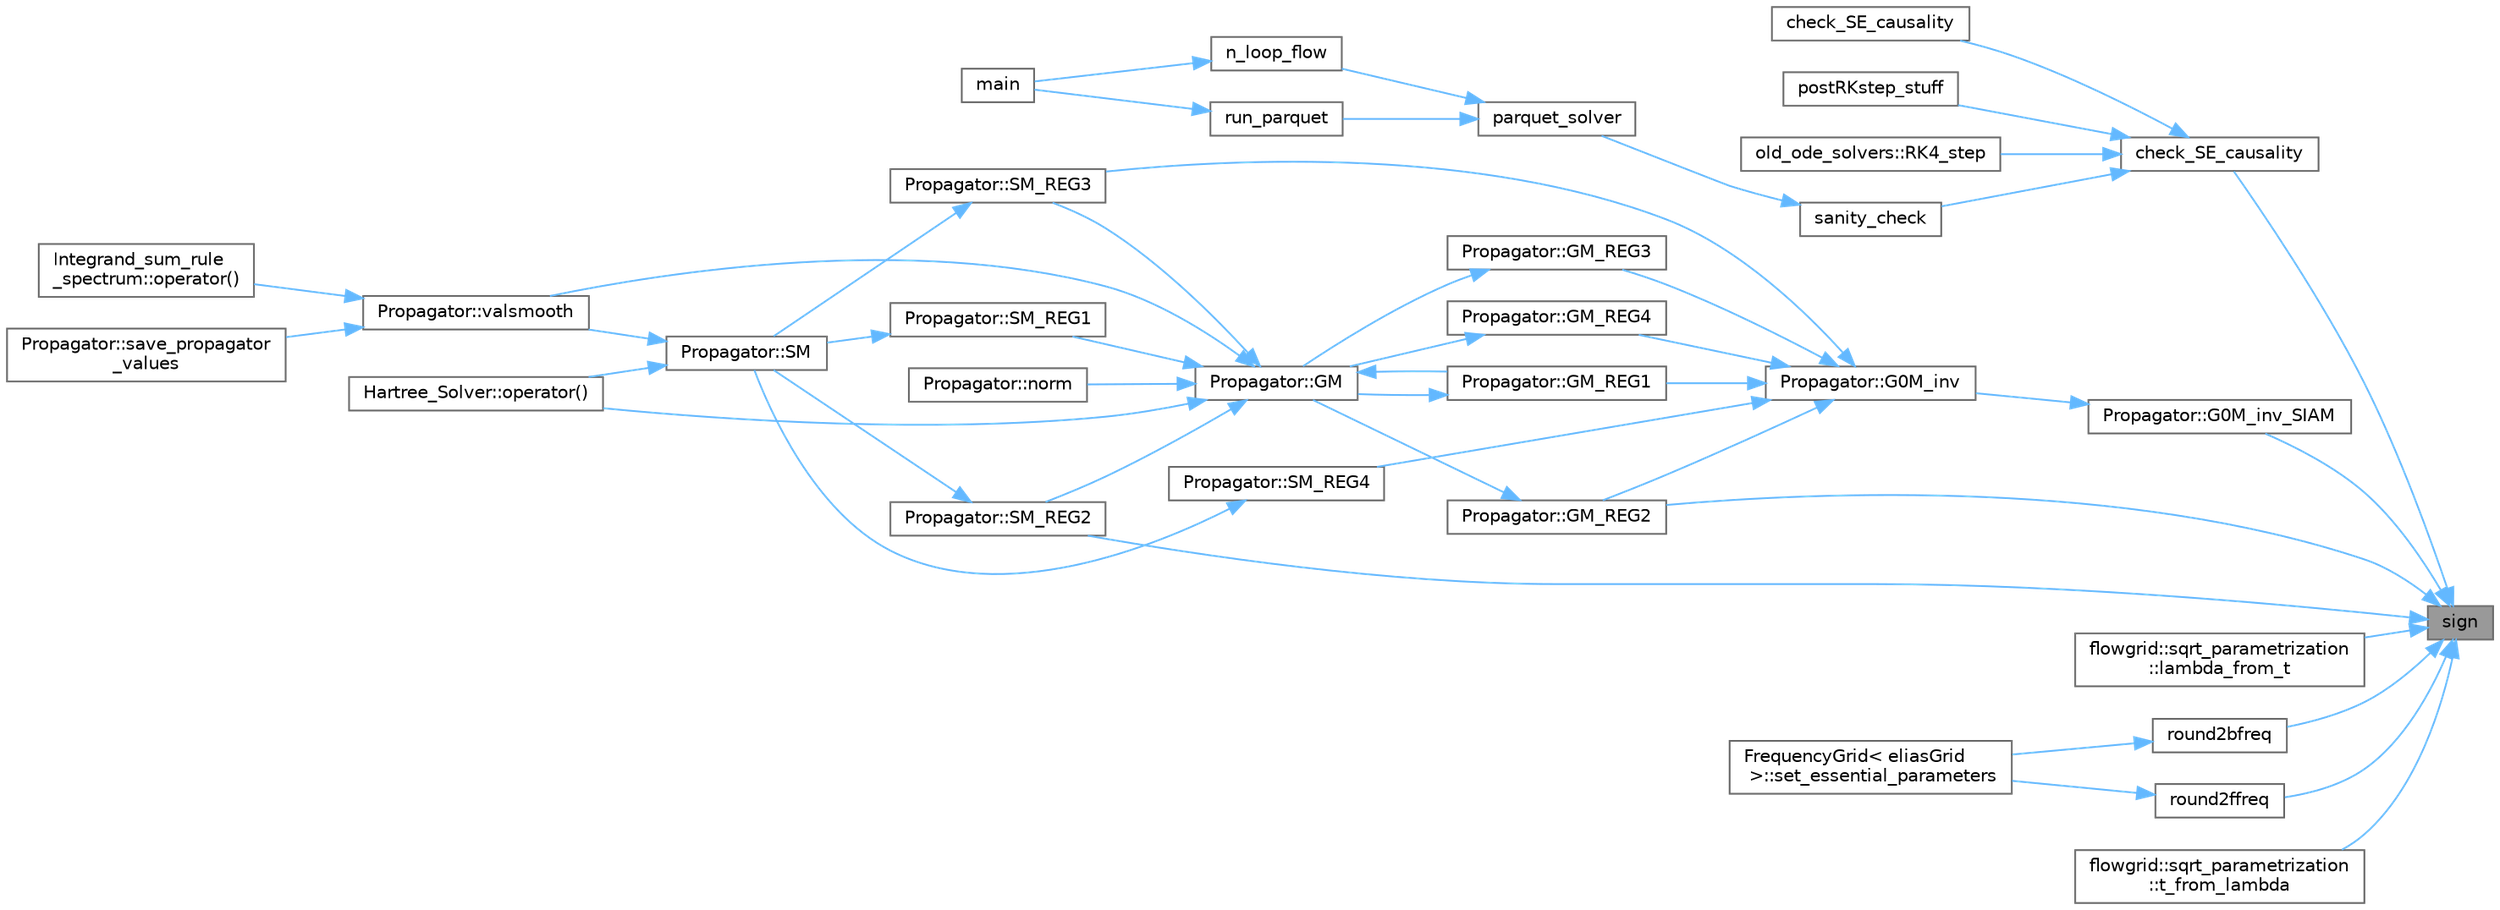 digraph "sign"
{
 // INTERACTIVE_SVG=YES
 // LATEX_PDF_SIZE
  bgcolor="transparent";
  edge [fontname=Helvetica,fontsize=10,labelfontname=Helvetica,labelfontsize=10];
  node [fontname=Helvetica,fontsize=10,shape=box,height=0.2,width=0.4];
  rankdir="RL";
  Node1 [id="Node000001",label="sign",height=0.2,width=0.4,color="gray40", fillcolor="grey60", style="filled", fontcolor="black",tooltip=" "];
  Node1 -> Node2 [id="edge1_Node000001_Node000002",dir="back",color="steelblue1",style="solid",tooltip=" "];
  Node2 [id="Node000002",label="check_SE_causality",height=0.2,width=0.4,color="grey40", fillcolor="white", style="filled",URL="$d1/d75/causality__FDT__checks_8hpp.html#a78b466ca2e79927fb9baa44f24d320a1",tooltip=" "];
  Node2 -> Node3 [id="edge2_Node000002_Node000003",dir="back",color="steelblue1",style="solid",tooltip=" "];
  Node3 [id="Node000003",label="check_SE_causality",height=0.2,width=0.4,color="grey40", fillcolor="white", style="filled",URL="$d1/d75/causality__FDT__checks_8hpp.html#a9cd8e1943168ef9eb6ba5190d5701929",tooltip=" "];
  Node2 -> Node4 [id="edge3_Node000002_Node000004",dir="back",color="steelblue1",style="solid",tooltip=" "];
  Node4 [id="Node000004",label="postRKstep_stuff",height=0.2,width=0.4,color="grey40", fillcolor="white", style="filled",URL="$da/dc3/ODE__solvers_8hpp.html#a35926ed20edc2503238326c955ab6ded",tooltip=" "];
  Node2 -> Node5 [id="edge4_Node000002_Node000005",dir="back",color="steelblue1",style="solid",tooltip=" "];
  Node5 [id="Node000005",label="old_ode_solvers::RK4_step",height=0.2,width=0.4,color="grey40", fillcolor="white", style="filled",URL="$dd/df1/namespaceold__ode__solvers.html#aeb954768e9e969cbed9beb79669621c8",tooltip=" "];
  Node2 -> Node6 [id="edge5_Node000002_Node000006",dir="back",color="steelblue1",style="solid",tooltip=" "];
  Node6 [id="Node000006",label="sanity_check",height=0.2,width=0.4,color="grey40", fillcolor="white", style="filled",URL="$d2/d3f/sanity__check_8hpp.html#a884fca24faf1e006b285fcce3ddd0299",tooltip=" "];
  Node6 -> Node7 [id="edge6_Node000006_Node000007",dir="back",color="steelblue1",style="solid",tooltip=" "];
  Node7 [id="Node000007",label="parquet_solver",height=0.2,width=0.4,color="grey40", fillcolor="white", style="filled",URL="$dd/d0a/parquet__solver_8hpp.html#a07f441b6693f6e2e8d958049ae06cb73",tooltip=" "];
  Node7 -> Node8 [id="edge7_Node000007_Node000008",dir="back",color="steelblue1",style="solid",tooltip=" "];
  Node8 [id="Node000008",label="n_loop_flow",height=0.2,width=0.4,color="grey40", fillcolor="white", style="filled",URL="$d4/dde/flow_8c_09_09.html#a7bebcecda67107fbc8dde6bed6d3ecaa",tooltip=" "];
  Node8 -> Node9 [id="edge8_Node000008_Node000009",dir="back",color="steelblue1",style="solid",tooltip=" "];
  Node9 [id="Node000009",label="main",height=0.2,width=0.4,color="grey40", fillcolor="white", style="filled",URL="$df/d0a/main_8cpp.html#a7114aa2dd6837734db57667a298dfcc4",tooltip=" "];
  Node7 -> Node10 [id="edge9_Node000007_Node000010",dir="back",color="steelblue1",style="solid",tooltip=" "];
  Node10 [id="Node000010",label="run_parquet",height=0.2,width=0.4,color="grey40", fillcolor="white", style="filled",URL="$d5/d94/parquet__solver_8c_09_09.html#aaeb567e9e64243a1b424f89a13b5a425",tooltip=" "];
  Node10 -> Node9 [id="edge10_Node000010_Node000009",dir="back",color="steelblue1",style="solid",tooltip=" "];
  Node1 -> Node11 [id="edge11_Node000001_Node000011",dir="back",color="steelblue1",style="solid",tooltip=" "];
  Node11 [id="Node000011",label="Propagator::G0M_inv_SIAM",height=0.2,width=0.4,color="grey40", fillcolor="white", style="filled",URL="$d2/d34/classPropagator.html#a6f6a776e3b8f774a3309aac0f8e1bcfc",tooltip=" "];
  Node11 -> Node12 [id="edge12_Node000011_Node000012",dir="back",color="steelblue1",style="solid",tooltip=" "];
  Node12 [id="Node000012",label="Propagator::G0M_inv",height=0.2,width=0.4,color="grey40", fillcolor="white", style="filled",URL="$d2/d34/classPropagator.html#aba29e36fde20d197f7fbb545848b186e",tooltip="model-specific bare propagators"];
  Node12 -> Node13 [id="edge13_Node000012_Node000013",dir="back",color="steelblue1",style="solid",tooltip=" "];
  Node13 [id="Node000013",label="Propagator::GM_REG1",height=0.2,width=0.4,color="grey40", fillcolor="white", style="filled",URL="$d2/d34/classPropagator.html#ac5efa025ac7c3458983f104e63eda780",tooltip=" "];
  Node13 -> Node14 [id="edge14_Node000013_Node000014",dir="back",color="steelblue1",style="solid",tooltip=" "];
  Node14 [id="Node000014",label="Propagator::GM",height=0.2,width=0.4,color="grey40", fillcolor="white", style="filled",URL="$d2/d34/classPropagator.html#a04e05adfaa5846f1ba8fdb3ac26ba2b0",tooltip=" "];
  Node14 -> Node13 [id="edge15_Node000014_Node000013",dir="back",color="steelblue1",style="solid",tooltip=" "];
  Node14 -> Node15 [id="edge16_Node000014_Node000015",dir="back",color="steelblue1",style="solid",tooltip=" "];
  Node15 [id="Node000015",label="Propagator::norm",height=0.2,width=0.4,color="grey40", fillcolor="white", style="filled",URL="$d2/d34/classPropagator.html#a90c3d7f002b491a30d2d23ad1ae388e6",tooltip=" "];
  Node14 -> Node16 [id="edge17_Node000014_Node000016",dir="back",color="steelblue1",style="solid",tooltip=" "];
  Node16 [id="Node000016",label="Hartree_Solver::operator()",height=0.2,width=0.4,color="grey40", fillcolor="white", style="filled",URL="$d2/d75/classHartree__Solver.html#a6a8890e00ddebaf50cd2c2a985e9c361",tooltip=" "];
  Node14 -> Node17 [id="edge18_Node000014_Node000017",dir="back",color="steelblue1",style="solid",tooltip=" "];
  Node17 [id="Node000017",label="Propagator::SM_REG1",height=0.2,width=0.4,color="grey40", fillcolor="white", style="filled",URL="$d2/d34/classPropagator.html#a332aed41af9be61257a97960decd3f2c",tooltip=" "];
  Node17 -> Node18 [id="edge19_Node000017_Node000018",dir="back",color="steelblue1",style="solid",tooltip=" "];
  Node18 [id="Node000018",label="Propagator::SM",height=0.2,width=0.4,color="grey40", fillcolor="white", style="filled",URL="$d2/d34/classPropagator.html#ad14c4283d9317e25b7454ed6115497df",tooltip=" "];
  Node18 -> Node16 [id="edge20_Node000018_Node000016",dir="back",color="steelblue1",style="solid",tooltip=" "];
  Node18 -> Node19 [id="edge21_Node000018_Node000019",dir="back",color="steelblue1",style="solid",tooltip=" "];
  Node19 [id="Node000019",label="Propagator::valsmooth",height=0.2,width=0.4,color="grey40", fillcolor="white", style="filled",URL="$d2/d34/classPropagator.html#a4cb4d8dd3bc37a818c67d7e2859fe631",tooltip=" "];
  Node19 -> Node20 [id="edge22_Node000019_Node000020",dir="back",color="steelblue1",style="solid",tooltip=" "];
  Node20 [id="Node000020",label="Integrand_sum_rule\l_spectrum::operator()",height=0.2,width=0.4,color="grey40", fillcolor="white", style="filled",URL="$df/db3/classIntegrand__sum__rule__spectrum.html#a9617ccc54433c850c01db0451af83351",tooltip=" "];
  Node19 -> Node21 [id="edge23_Node000019_Node000021",dir="back",color="steelblue1",style="solid",tooltip=" "];
  Node21 [id="Node000021",label="Propagator::save_propagator\l_values",height=0.2,width=0.4,color="grey40", fillcolor="white", style="filled",URL="$d2/d34/classPropagator.html#ac839deb3d533ad677354d0ef15342a72",tooltip=" "];
  Node14 -> Node22 [id="edge24_Node000014_Node000022",dir="back",color="steelblue1",style="solid",tooltip=" "];
  Node22 [id="Node000022",label="Propagator::SM_REG2",height=0.2,width=0.4,color="grey40", fillcolor="white", style="filled",URL="$d2/d34/classPropagator.html#aad695fd9766074c68418ba30bb86434e",tooltip=" "];
  Node22 -> Node18 [id="edge25_Node000022_Node000018",dir="back",color="steelblue1",style="solid",tooltip=" "];
  Node14 -> Node23 [id="edge26_Node000014_Node000023",dir="back",color="steelblue1",style="solid",tooltip=" "];
  Node23 [id="Node000023",label="Propagator::SM_REG3",height=0.2,width=0.4,color="grey40", fillcolor="white", style="filled",URL="$d2/d34/classPropagator.html#aa4d095f7d63c94e4d99333e3d80e67dc",tooltip=" "];
  Node23 -> Node18 [id="edge27_Node000023_Node000018",dir="back",color="steelblue1",style="solid",tooltip=" "];
  Node14 -> Node19 [id="edge28_Node000014_Node000019",dir="back",color="steelblue1",style="solid",tooltip=" "];
  Node12 -> Node24 [id="edge29_Node000012_Node000024",dir="back",color="steelblue1",style="solid",tooltip=" "];
  Node24 [id="Node000024",label="Propagator::GM_REG2",height=0.2,width=0.4,color="grey40", fillcolor="white", style="filled",URL="$d2/d34/classPropagator.html#a221cf170483ff4f0ce3fdaf1fd876db7",tooltip=" "];
  Node24 -> Node14 [id="edge30_Node000024_Node000014",dir="back",color="steelblue1",style="solid",tooltip=" "];
  Node12 -> Node25 [id="edge31_Node000012_Node000025",dir="back",color="steelblue1",style="solid",tooltip=" "];
  Node25 [id="Node000025",label="Propagator::GM_REG3",height=0.2,width=0.4,color="grey40", fillcolor="white", style="filled",URL="$d2/d34/classPropagator.html#a42c3e1df68725e6a1bff62ee703f7b37",tooltip=" "];
  Node25 -> Node14 [id="edge32_Node000025_Node000014",dir="back",color="steelblue1",style="solid",tooltip=" "];
  Node12 -> Node26 [id="edge33_Node000012_Node000026",dir="back",color="steelblue1",style="solid",tooltip=" "];
  Node26 [id="Node000026",label="Propagator::GM_REG4",height=0.2,width=0.4,color="grey40", fillcolor="white", style="filled",URL="$d2/d34/classPropagator.html#ab96b87abd4eb9b7c913d4462d3429e40",tooltip=" "];
  Node26 -> Node14 [id="edge34_Node000026_Node000014",dir="back",color="steelblue1",style="solid",tooltip=" "];
  Node12 -> Node23 [id="edge35_Node000012_Node000023",dir="back",color="steelblue1",style="solid",tooltip=" "];
  Node12 -> Node27 [id="edge36_Node000012_Node000027",dir="back",color="steelblue1",style="solid",tooltip=" "];
  Node27 [id="Node000027",label="Propagator::SM_REG4",height=0.2,width=0.4,color="grey40", fillcolor="white", style="filled",URL="$d2/d34/classPropagator.html#a2f92f73cd7fb9345d5271022b6e0bd07",tooltip=" "];
  Node27 -> Node18 [id="edge37_Node000027_Node000018",dir="back",color="steelblue1",style="solid",tooltip=" "];
  Node1 -> Node24 [id="edge38_Node000001_Node000024",dir="back",color="steelblue1",style="solid",tooltip=" "];
  Node1 -> Node28 [id="edge39_Node000001_Node000028",dir="back",color="steelblue1",style="solid",tooltip=" "];
  Node28 [id="Node000028",label="flowgrid::sqrt_parametrization\l::lambda_from_t",height=0.2,width=0.4,color="grey40", fillcolor="white", style="filled",URL="$d9/d72/classflowgrid_1_1sqrt__parametrization.html#a72b8a5e3aa61d0d8caad62fcf6ded37c",tooltip=" "];
  Node1 -> Node29 [id="edge40_Node000001_Node000029",dir="back",color="steelblue1",style="solid",tooltip=" "];
  Node29 [id="Node000029",label="round2bfreq",height=0.2,width=0.4,color="grey40", fillcolor="white", style="filled",URL="$df/d31/math__utils_8c_09_09.html#a28a474b34bb52e38453dfef3498d440e",tooltip=" "];
  Node29 -> Node30 [id="edge41_Node000029_Node000030",dir="back",color="steelblue1",style="solid",tooltip=" "];
  Node30 [id="Node000030",label="FrequencyGrid\< eliasGrid\l \>::set_essential_parameters",height=0.2,width=0.4,color="grey40", fillcolor="white", style="filled",URL="$df/d83/classFrequencyGrid_3_01eliasGrid_01_4.html#a58ea991cceb2dd6ee1710e8c732263cc",tooltip="setter functions"];
  Node1 -> Node31 [id="edge42_Node000001_Node000031",dir="back",color="steelblue1",style="solid",tooltip=" "];
  Node31 [id="Node000031",label="round2ffreq",height=0.2,width=0.4,color="grey40", fillcolor="white", style="filled",URL="$df/d31/math__utils_8c_09_09.html#ae91f1ae4164410f29b627938634c30e0",tooltip=" "];
  Node31 -> Node30 [id="edge43_Node000031_Node000030",dir="back",color="steelblue1",style="solid",tooltip=" "];
  Node1 -> Node22 [id="edge44_Node000001_Node000022",dir="back",color="steelblue1",style="solid",tooltip=" "];
  Node1 -> Node32 [id="edge45_Node000001_Node000032",dir="back",color="steelblue1",style="solid",tooltip=" "];
  Node32 [id="Node000032",label="flowgrid::sqrt_parametrization\l::t_from_lambda",height=0.2,width=0.4,color="grey40", fillcolor="white", style="filled",URL="$d9/d72/classflowgrid_1_1sqrt__parametrization.html#a6b06711db490eb74ae1ac55c560017c0",tooltip=" "];
}
